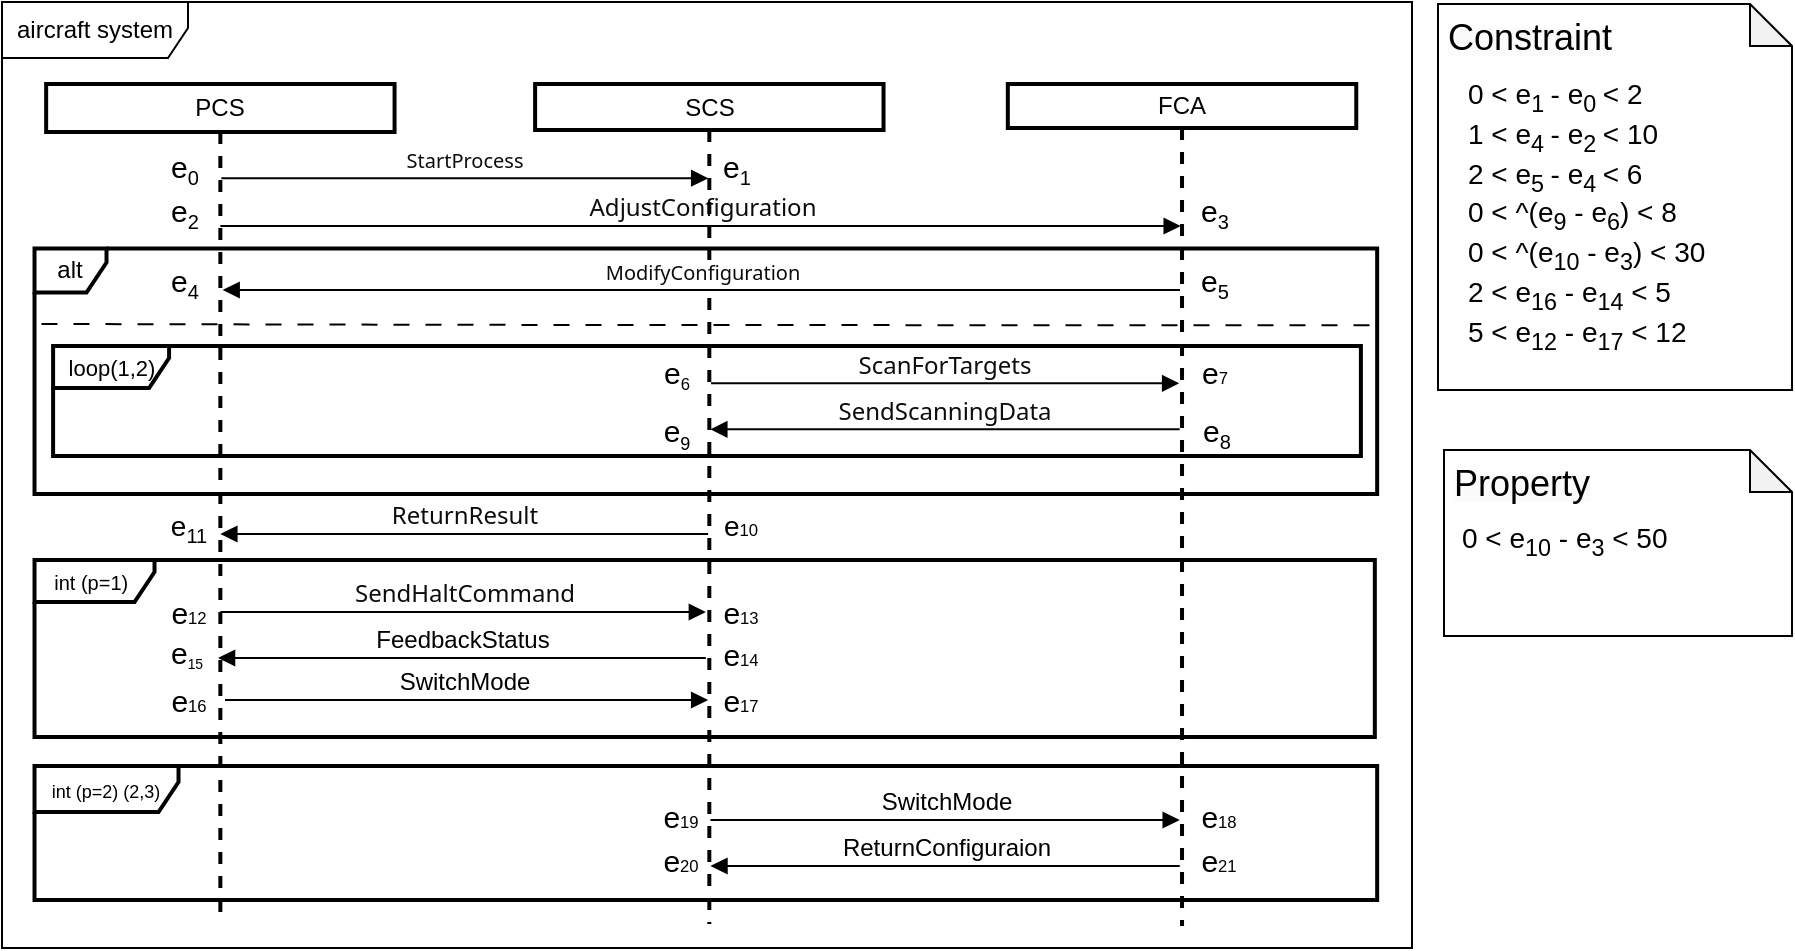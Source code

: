 <mxfile version="24.2.2" type="github">
  <diagram name="第 1 页" id="c80qtbVcW2XtqcBtCqUT">
    <mxGraphModel dx="1048" dy="709" grid="0" gridSize="10" guides="1" tooltips="1" connect="1" arrows="1" fold="1" page="1" pageScale="1" pageWidth="1169" pageHeight="1654" background="none" math="0" shadow="0">
      <root>
        <mxCell id="0" />
        <mxCell id="1" parent="0" />
        <mxCell id="szJbZIXFLGDCfIFP24Zg-366" value="" style="group" vertex="1" connectable="0" parent="1">
          <mxGeometry x="743" y="78" width="177" height="193" as="geometry" />
        </mxCell>
        <mxCell id="szJbZIXFLGDCfIFP24Zg-367" value="" style="shape=note;whiteSpace=wrap;html=1;backgroundOutline=1;darkOpacity=0.05;size=21;" vertex="1" parent="szJbZIXFLGDCfIFP24Zg-366">
          <mxGeometry width="177" height="193" as="geometry" />
        </mxCell>
        <mxCell id="szJbZIXFLGDCfIFP24Zg-368" value="&lt;span style=&quot;color: rgb(0, 0, 0); font-family: Helvetica; font-style: normal; font-variant-ligatures: normal; font-variant-caps: normal; font-weight: 400; letter-spacing: normal; orphans: 2; text-align: left; text-indent: 0px; text-transform: none; widows: 2; word-spacing: 0px; -webkit-text-stroke-width: 0px; white-space: nowrap; background-color: rgb(251, 251, 251); text-decoration-thickness: initial; text-decoration-style: initial; text-decoration-color: initial; float: none; display: inline !important;&quot;&gt;&lt;font style=&quot;font-size: 18px;&quot;&gt;Constraint&lt;/font&gt;&lt;/span&gt;" style="text;whiteSpace=wrap;html=1;" vertex="1" parent="szJbZIXFLGDCfIFP24Zg-366">
          <mxGeometry x="3.001" y="0.003" width="78" height="46.47" as="geometry" />
        </mxCell>
        <mxCell id="szJbZIXFLGDCfIFP24Zg-369" value="&lt;font style=&quot;font-size: 14px;&quot;&gt;&lt;font style=&quot;font-size: 14px;&quot;&gt;0&lt;/font&gt;&lt;font style=&quot;font-size: 14px;&quot;&gt; &amp;lt; &lt;/font&gt;&lt;font style=&quot;font-size: 14px;&quot;&gt;e&lt;/font&gt;&lt;sub style=&quot;&quot;&gt;1&amp;nbsp;&lt;/sub&gt;&lt;font style=&quot;font-size: 14px;&quot;&gt;-&lt;/font&gt; &lt;font style=&quot;font-size: 14px;&quot;&gt;e&lt;/font&gt;&lt;sub style=&quot;&quot;&gt;0&amp;nbsp;&lt;/sub&gt;&amp;lt; &lt;font style=&quot;font-size: 14px;&quot;&gt;2&lt;br&gt;&lt;/font&gt;1 &amp;lt; &lt;font style=&quot;font-size: 14px;&quot;&gt;e&lt;/font&gt;&lt;sub style=&quot;&quot;&gt;4&amp;nbsp;&lt;/sub&gt;- &lt;font style=&quot;font-size: 14px;&quot;&gt;e&lt;/font&gt;&lt;sub style=&quot;&quot;&gt;2&amp;nbsp;&lt;/sub&gt;&amp;lt; &lt;font style=&quot;font-size: 14px;&quot;&gt;10&lt;/font&gt;&lt;br&gt;2 &amp;lt; e&lt;sub style=&quot;&quot;&gt;5&amp;nbsp;&lt;/sub&gt;- e&lt;sub style=&quot;&quot;&gt;4&amp;nbsp;&lt;/sub&gt;&amp;lt; 6&lt;br&gt;0 &amp;lt; ^(e&lt;sub style=&quot;&quot;&gt;9&lt;/sub&gt;&amp;nbsp;- e&lt;sub style=&quot;&quot;&gt;6&lt;/sub&gt;) &amp;lt; 8&lt;/font&gt;&lt;div style=&quot;font-size: 14px;&quot;&gt;&lt;font style=&quot;font-size: 14px;&quot;&gt;0 &amp;lt; ^(e&lt;sub&gt;10&lt;/sub&gt;&amp;nbsp;- e&lt;sub style=&quot;&quot;&gt;3&lt;/sub&gt;) &amp;lt; 30&lt;/font&gt;&lt;div style=&quot;&quot;&gt;&lt;font style=&quot;font-size: 14px;&quot;&gt;2 &amp;lt; e&lt;sub&gt;16&lt;/sub&gt;&amp;nbsp;- e&lt;sub style=&quot;&quot;&gt;14&lt;/sub&gt;&amp;nbsp;&amp;lt; 5&lt;/font&gt;&lt;div style=&quot;&quot;&gt;&lt;font style=&quot;font-size: 14px;&quot;&gt;5 &amp;lt; e&lt;sub style=&quot;&quot;&gt;12&lt;/sub&gt;&amp;nbsp;- e&lt;sub style=&quot;&quot;&gt;17&lt;/sub&gt;&amp;nbsp;&amp;lt; 12&lt;/font&gt;&lt;br&gt;&lt;/div&gt;&lt;/div&gt;&lt;/div&gt;" style="text;align=left;verticalAlign=top;rounded=0;horizontal=1;fontSize=10;html=1;" vertex="1" parent="szJbZIXFLGDCfIFP24Zg-366">
          <mxGeometry x="13" y="29.998" width="116" height="140.701" as="geometry" />
        </mxCell>
        <mxCell id="szJbZIXFLGDCfIFP24Zg-363" value="" style="shape=note;whiteSpace=wrap;html=1;backgroundOutline=1;darkOpacity=0.05;size=21;" vertex="1" parent="1">
          <mxGeometry x="746" y="301" width="174" height="93" as="geometry" />
        </mxCell>
        <mxCell id="szJbZIXFLGDCfIFP24Zg-364" value="&lt;span style=&quot;color: rgb(0, 0, 0); font-family: Helvetica; font-style: normal; font-variant-ligatures: normal; font-variant-caps: normal; font-weight: 400; letter-spacing: normal; orphans: 2; text-align: left; text-indent: 0px; text-transform: none; widows: 2; word-spacing: 0px; -webkit-text-stroke-width: 0px; white-space: nowrap; background-color: rgb(251, 251, 251); text-decoration-thickness: initial; text-decoration-style: initial; text-decoration-color: initial; float: none; display: inline !important;&quot;&gt;&lt;font style=&quot;font-size: 18px;&quot;&gt;Property&lt;/font&gt;&lt;/span&gt;" style="text;whiteSpace=wrap;html=1;" vertex="1" parent="1">
          <mxGeometry x="749" y="301" width="78" height="29" as="geometry" />
        </mxCell>
        <mxCell id="szJbZIXFLGDCfIFP24Zg-365" value="&lt;div style=&quot;font-size: 14px;&quot;&gt;&lt;div&gt;0 &amp;lt; e&lt;sub&gt;10&lt;/sub&gt;&lt;span style=&quot;&quot;&gt;&amp;nbsp;&lt;/span&gt;- e&lt;span style=&quot;&quot;&gt;&lt;sub style=&quot;&quot;&gt;3&lt;/sub&gt;&lt;/span&gt;&amp;nbsp;&amp;lt; 50&lt;div&gt;&lt;br&gt;&lt;/div&gt;&lt;/div&gt;&lt;/div&gt;" style="text;align=left;verticalAlign=top;rounded=0;horizontal=1;fontSize=10;html=1;" vertex="1" parent="1">
          <mxGeometry x="753" y="330.25" width="116" height="34.5" as="geometry" />
        </mxCell>
        <mxCell id="szJbZIXFLGDCfIFP24Zg-388" value="" style="group;strokeWidth=3;perimeterSpacing=1;" vertex="1" connectable="0" parent="1">
          <mxGeometry x="25" y="77" width="705" height="473" as="geometry" />
        </mxCell>
        <mxCell id="szJbZIXFLGDCfIFP24Zg-320" value="aircraft system" style="shape=umlFrame;whiteSpace=wrap;html=1;pointerEvents=0;width=93;height=28;" vertex="1" parent="szJbZIXFLGDCfIFP24Zg-388">
          <mxGeometry width="705" height="473" as="geometry" />
        </mxCell>
        <mxCell id="szJbZIXFLGDCfIFP24Zg-321" value="PCS" style="shape=umlLifeline;perimeter=lifelinePerimeter;whiteSpace=wrap;html=1;container=1;dropTarget=0;collapsible=0;recursiveResize=0;outlineConnect=0;portConstraint=eastwest;newEdgeStyle={&quot;curved&quot;:0,&quot;rounded&quot;:0};size=24;strokeWidth=2;" vertex="1" parent="szJbZIXFLGDCfIFP24Zg-388">
          <mxGeometry x="22.068" y="41" width="174.217" height="420" as="geometry" />
        </mxCell>
        <mxCell id="szJbZIXFLGDCfIFP24Zg-322" value="FCA" style="shape=umlLifeline;perimeter=lifelinePerimeter;whiteSpace=wrap;html=1;container=1;dropTarget=0;collapsible=0;recursiveResize=0;outlineConnect=0;portConstraint=eastwest;newEdgeStyle={&quot;curved&quot;:0,&quot;rounded&quot;:0};size=22;strokeWidth=2;" vertex="1" parent="szJbZIXFLGDCfIFP24Zg-388">
          <mxGeometry x="502.908" y="41" width="174.217" height="421" as="geometry" />
        </mxCell>
        <mxCell id="szJbZIXFLGDCfIFP24Zg-323" value="&lt;span style=&quot;color: rgb(13, 13, 13); font-family: Söhne, ui-sans-serif, system-ui, -apple-system, &amp;quot;Segoe UI&amp;quot;, Roboto, Ubuntu, Cantarell, &amp;quot;Noto Sans&amp;quot;, sans-serif, &amp;quot;Helvetica Neue&amp;quot;, Arial, &amp;quot;Apple Color Emoji&amp;quot;, &amp;quot;Segoe UI Emoji&amp;quot;, &amp;quot;Segoe UI Symbol&amp;quot;, &amp;quot;Noto Color Emoji&amp;quot;; text-align: left; white-space: pre-wrap;&quot;&gt;&lt;font style=&quot;font-size: 12px;&quot;&gt;AdjustConfiguration&lt;/font&gt;&lt;/span&gt;" style="html=1;verticalAlign=bottom;endArrow=block;curved=0;rounded=0;" edge="1" parent="szJbZIXFLGDCfIFP24Zg-388">
          <mxGeometry x="0.001" width="80" relative="1" as="geometry">
            <mxPoint x="109.181" y="112" as="sourcePoint" />
            <mxPoint x="589.354" y="112" as="targetPoint" />
            <mxPoint as="offset" />
          </mxGeometry>
        </mxCell>
        <mxCell id="szJbZIXFLGDCfIFP24Zg-324" value="&lt;div style=&quot;text-align: left;&quot;&gt;&lt;font size=&quot;1&quot; face=&quot;Söhne, ui-sans-serif, system-ui, -apple-system, Segoe UI, Roboto, Ubuntu, Cantarell, Noto Sans, sans-serif, Helvetica Neue, Arial, Apple Color Emoji, Segoe UI Emoji, Segoe UI Symbol, Noto Color Emoji&quot; color=&quot;#0d0d0d&quot;&gt;&lt;span style=&quot;white-space: pre-wrap;&quot;&gt;StartProcess&lt;/span&gt;&lt;/font&gt;&lt;br&gt;&lt;/div&gt;" style="html=1;verticalAlign=bottom;endArrow=block;curved=0;rounded=0;" edge="1" parent="szJbZIXFLGDCfIFP24Zg-388" source="szJbZIXFLGDCfIFP24Zg-321">
          <mxGeometry width="80" relative="1" as="geometry">
            <mxPoint x="105.379" y="88.12" as="sourcePoint" />
            <mxPoint x="353.081" y="88.12" as="targetPoint" />
          </mxGeometry>
        </mxCell>
        <mxCell id="szJbZIXFLGDCfIFP24Zg-325" value="&lt;span style=&quot;color: rgb(13, 13, 13); font-family: Söhne, ui-sans-serif, system-ui, -apple-system, &amp;quot;Segoe UI&amp;quot;, Roboto, Ubuntu, Cantarell, &amp;quot;Noto Sans&amp;quot;, sans-serif, &amp;quot;Helvetica Neue&amp;quot;, Arial, &amp;quot;Apple Color Emoji&amp;quot;, &amp;quot;Segoe UI Emoji&amp;quot;, &amp;quot;Segoe UI Symbol&amp;quot;, &amp;quot;Noto Color Emoji&amp;quot;; text-align: left; white-space: pre-wrap;&quot;&gt;&lt;font style=&quot;font-size: 12px;&quot;&gt;ScanForTargets&lt;/font&gt;&lt;/span&gt;" style="html=1;verticalAlign=bottom;endArrow=block;curved=0;rounded=0;" edge="1" parent="szJbZIXFLGDCfIFP24Zg-388">
          <mxGeometry x="-0.004" width="80" relative="1" as="geometry">
            <mxPoint x="354.533" y="190.67" as="sourcePoint" />
            <mxPoint x="588.565" y="190.67" as="targetPoint" />
            <mxPoint as="offset" />
          </mxGeometry>
        </mxCell>
        <mxCell id="szJbZIXFLGDCfIFP24Zg-326" value="&lt;span style=&quot;color: rgb(13, 13, 13); font-family: Söhne, ui-sans-serif, system-ui, -apple-system, &amp;quot;Segoe UI&amp;quot;, Roboto, Ubuntu, Cantarell, &amp;quot;Noto Sans&amp;quot;, sans-serif, &amp;quot;Helvetica Neue&amp;quot;, Arial, &amp;quot;Apple Color Emoji&amp;quot;, &amp;quot;Segoe UI Emoji&amp;quot;, &amp;quot;Segoe UI Symbol&amp;quot;, &amp;quot;Noto Color Emoji&amp;quot;; text-align: left; white-space: pre-wrap;&quot;&gt;&lt;font style=&quot;font-size: 12px;&quot;&gt;ReturnResult&lt;/font&gt;&lt;/span&gt;" style="html=1;verticalAlign=bottom;endArrow=block;curved=0;rounded=0;" edge="1" parent="szJbZIXFLGDCfIFP24Zg-388">
          <mxGeometry x="0.004" width="80" relative="1" as="geometry">
            <mxPoint x="353.081" y="266" as="sourcePoint" />
            <mxPoint x="109.176" y="266" as="targetPoint" />
            <mxPoint as="offset" />
          </mxGeometry>
        </mxCell>
        <mxCell id="szJbZIXFLGDCfIFP24Zg-327" value="&lt;font style=&quot;font-size: 10px;&quot;&gt;int (p=1)&amp;nbsp;&lt;/font&gt;" style="shape=umlFrame;whiteSpace=wrap;html=1;pointerEvents=0;width=60;height=21;strokeWidth=2;" vertex="1" parent="szJbZIXFLGDCfIFP24Zg-388">
          <mxGeometry x="16.26" y="279" width="670.157" height="88.5" as="geometry" />
        </mxCell>
        <mxCell id="szJbZIXFLGDCfIFP24Zg-328" value="&lt;font style=&quot;font-size: 12px;&quot;&gt;FeedbackStatus&lt;/font&gt;" style="html=1;verticalAlign=bottom;endArrow=block;curved=0;rounded=0;exitX=0.059;exitY=0.567;exitDx=0;exitDy=0;exitPerimeter=0;" edge="1" parent="szJbZIXFLGDCfIFP24Zg-388">
          <mxGeometry x="0.0" width="80" relative="1" as="geometry">
            <mxPoint x="351.926" y="327.992" as="sourcePoint" />
            <mxPoint x="108.015" y="328" as="targetPoint" />
            <mxPoint as="offset" />
          </mxGeometry>
        </mxCell>
        <mxCell id="szJbZIXFLGDCfIFP24Zg-329" value="&lt;font style=&quot;font-size: 12px;&quot;&gt;SwitchMode&lt;/font&gt;" style="html=1;verticalAlign=bottom;endArrow=block;curved=0;rounded=0;" edge="1" parent="szJbZIXFLGDCfIFP24Zg-388">
          <mxGeometry x="-0.006" width="80" relative="1" as="geometry">
            <mxPoint x="111.499" y="349" as="sourcePoint" />
            <mxPoint x="353.081" y="349" as="targetPoint" />
            <mxPoint as="offset" />
          </mxGeometry>
        </mxCell>
        <mxCell id="szJbZIXFLGDCfIFP24Zg-330" value="SCS" style="shape=umlLifeline;perimeter=lifelinePerimeter;whiteSpace=wrap;html=1;container=1;dropTarget=0;collapsible=0;recursiveResize=0;outlineConnect=0;portConstraint=eastwest;newEdgeStyle={&quot;curved&quot;:0,&quot;rounded&quot;:0};size=23;strokeWidth=2;" vertex="1" parent="szJbZIXFLGDCfIFP24Zg-388">
          <mxGeometry x="266.553" y="41" width="174.217" height="420" as="geometry" />
        </mxCell>
        <mxCell id="szJbZIXFLGDCfIFP24Zg-331" value="&lt;span style=&quot;text-align: left;&quot;&gt;&lt;font style=&quot;&quot;&gt;&lt;font size=&quot;1&quot; face=&quot;Söhne, ui-sans-serif, system-ui, -apple-system, Segoe UI, Roboto, Ubuntu, Cantarell, Noto Sans, sans-serif, Helvetica Neue, Arial, Apple Color Emoji, Segoe UI Emoji, Segoe UI Symbol, Noto Color Emoji&quot; color=&quot;#0d0d0d&quot;&gt;&lt;span style=&quot;white-space: pre-wrap;&quot;&gt;ModifyConfiguration&lt;/span&gt;&lt;/font&gt;&lt;/font&gt;&lt;/span&gt;" style="html=1;verticalAlign=bottom;endArrow=none;curved=0;rounded=0;startArrow=block;startFill=1;endFill=0;" edge="1" parent="szJbZIXFLGDCfIFP24Zg-388" target="szJbZIXFLGDCfIFP24Zg-322">
          <mxGeometry width="80" relative="1" as="geometry">
            <mxPoint x="110.338" y="144" as="sourcePoint" />
            <mxPoint x="450.643" y="144" as="targetPoint" />
          </mxGeometry>
        </mxCell>
        <mxCell id="szJbZIXFLGDCfIFP24Zg-332" value="alt" style="shape=umlFrame;whiteSpace=wrap;html=1;pointerEvents=0;width=36;height=22;strokeWidth=2;" vertex="1" parent="szJbZIXFLGDCfIFP24Zg-388">
          <mxGeometry x="16.26" y="123.25" width="671.318" height="122.75" as="geometry" />
        </mxCell>
        <mxCell id="szJbZIXFLGDCfIFP24Zg-333" value="&lt;span style=&quot;color: rgb(13, 13, 13); font-family: Söhne, ui-sans-serif, system-ui, -apple-system, &amp;quot;Segoe UI&amp;quot;, Roboto, Ubuntu, Cantarell, &amp;quot;Noto Sans&amp;quot;, sans-serif, &amp;quot;Helvetica Neue&amp;quot;, Arial, &amp;quot;Apple Color Emoji&amp;quot;, &amp;quot;Segoe UI Emoji&amp;quot;, &amp;quot;Segoe UI Symbol&amp;quot;, &amp;quot;Noto Color Emoji&amp;quot;; text-align: left; white-space: pre-wrap;&quot;&gt;&lt;font style=&quot;font-size: 12px;&quot;&gt;SendScanningData&lt;/font&gt;&lt;/span&gt;" style="html=1;verticalAlign=bottom;endArrow=block;curved=0;rounded=0;" edge="1" parent="szJbZIXFLGDCfIFP24Zg-388" target="szJbZIXFLGDCfIFP24Zg-330">
          <mxGeometry width="80" relative="1" as="geometry">
            <mxPoint x="588.855" y="213.67" as="sourcePoint" />
            <mxPoint x="417.228" y="213.67" as="targetPoint" />
          </mxGeometry>
        </mxCell>
        <mxCell id="szJbZIXFLGDCfIFP24Zg-334" value="" style="endArrow=none;dashed=1;html=1;rounded=0;exitX=-0.003;exitY=0.275;exitDx=0;exitDy=0;exitPerimeter=0;entryX=1.001;entryY=0.313;entryDx=0;entryDy=0;entryPerimeter=0;dashPattern=8 8;strokeWidth=1;" edge="1" parent="szJbZIXFLGDCfIFP24Zg-388" target="szJbZIXFLGDCfIFP24Zg-332">
          <mxGeometry width="50" height="50" relative="1" as="geometry">
            <mxPoint x="19.745" y="160.995" as="sourcePoint" />
            <mxPoint x="511.038" y="161" as="targetPoint" />
            <Array as="points">
              <mxPoint x="279.909" y="161.49" />
            </Array>
          </mxGeometry>
        </mxCell>
        <mxCell id="szJbZIXFLGDCfIFP24Zg-335" value="&lt;font style=&quot;font-size: 11px;&quot;&gt;loop(1,2)&lt;/font&gt;" style="shape=umlFrame;whiteSpace=wrap;html=1;pointerEvents=0;width=58;height=21;strokeWidth=2;" vertex="1" parent="szJbZIXFLGDCfIFP24Zg-388">
          <mxGeometry x="25.552" y="172" width="653.896" height="55" as="geometry" />
        </mxCell>
        <mxCell id="szJbZIXFLGDCfIFP24Zg-336" value="&lt;font style=&quot;font-size: 9px;&quot;&gt;int (p=2)&amp;nbsp;(2,3)&lt;/font&gt;" style="shape=umlFrame;whiteSpace=wrap;html=1;pointerEvents=0;width=72;height=23;strokeWidth=2;" vertex="1" parent="szJbZIXFLGDCfIFP24Zg-388">
          <mxGeometry x="16.26" y="382" width="671.318" height="67" as="geometry" />
        </mxCell>
        <mxCell id="szJbZIXFLGDCfIFP24Zg-337" value="&lt;font style=&quot;font-size: 12px;&quot;&gt;SwitchMode&lt;/font&gt;" style="html=1;verticalAlign=bottom;endArrow=block;curved=0;rounded=0;" edge="1" parent="szJbZIXFLGDCfIFP24Zg-388">
          <mxGeometry x="0.003" width="80" relative="1" as="geometry">
            <mxPoint x="354.242" y="409" as="sourcePoint" />
            <mxPoint x="588.855" y="409" as="targetPoint" />
            <mxPoint as="offset" />
          </mxGeometry>
        </mxCell>
        <mxCell id="szJbZIXFLGDCfIFP24Zg-338" value="&lt;font style=&quot;font-size: 12px;&quot;&gt;ReturnConfiguraion&lt;/font&gt;" style="html=1;verticalAlign=bottom;endArrow=block;curved=0;rounded=0;" edge="1" parent="szJbZIXFLGDCfIFP24Zg-388">
          <mxGeometry x="-0.004" width="80" relative="1" as="geometry">
            <mxPoint x="588.855" y="432" as="sourcePoint" />
            <mxPoint x="354.242" y="432" as="targetPoint" />
            <mxPoint as="offset" />
          </mxGeometry>
        </mxCell>
        <mxCell id="szJbZIXFLGDCfIFP24Zg-339" value="&lt;font style=&quot;font-size: 15px;&quot;&gt;e&lt;/font&gt;&lt;sub&gt;0&lt;/sub&gt;" style="text;html=1;align=center;verticalAlign=middle;resizable=0;points=[];autosize=1;strokeColor=none;fillColor=none;" vertex="1" parent="szJbZIXFLGDCfIFP24Zg-388">
          <mxGeometry x="75" y="68" width="32" height="32" as="geometry" />
        </mxCell>
        <mxCell id="szJbZIXFLGDCfIFP24Zg-340" value="&lt;font style=&quot;font-size: 15px;&quot;&gt;e&lt;/font&gt;&lt;sub&gt;1&lt;/sub&gt;" style="text;html=1;align=center;verticalAlign=middle;resizable=0;points=[];autosize=1;strokeColor=none;fillColor=none;" vertex="1" parent="szJbZIXFLGDCfIFP24Zg-388">
          <mxGeometry x="351" y="68" width="32" height="32" as="geometry" />
        </mxCell>
        <mxCell id="szJbZIXFLGDCfIFP24Zg-341" value="&lt;font style=&quot;font-size: 15px;&quot;&gt;e&lt;/font&gt;&lt;sub&gt;2&lt;/sub&gt;" style="text;html=1;align=center;verticalAlign=middle;resizable=0;points=[];autosize=1;strokeColor=none;fillColor=none;" vertex="1" parent="szJbZIXFLGDCfIFP24Zg-388">
          <mxGeometry x="75" y="90" width="32" height="32" as="geometry" />
        </mxCell>
        <mxCell id="szJbZIXFLGDCfIFP24Zg-342" value="&lt;font style=&quot;font-size: 15px;&quot;&gt;e&lt;/font&gt;&lt;sub&gt;3&lt;/sub&gt;" style="text;html=1;align=center;verticalAlign=middle;resizable=0;points=[];autosize=1;strokeColor=none;fillColor=none;" vertex="1" parent="szJbZIXFLGDCfIFP24Zg-388">
          <mxGeometry x="590" y="90" width="32" height="32" as="geometry" />
        </mxCell>
        <mxCell id="szJbZIXFLGDCfIFP24Zg-343" value="&lt;font style=&quot;font-size: 15px;&quot;&gt;e&lt;/font&gt;&lt;sub&gt;4&lt;/sub&gt;" style="text;html=1;align=center;verticalAlign=middle;resizable=0;points=[];autosize=1;strokeColor=none;fillColor=none;" vertex="1" parent="szJbZIXFLGDCfIFP24Zg-388">
          <mxGeometry x="75" y="125" width="32" height="32" as="geometry" />
        </mxCell>
        <mxCell id="szJbZIXFLGDCfIFP24Zg-344" value="&lt;font style=&quot;font-size: 15px;&quot;&gt;e&lt;/font&gt;&lt;sub&gt;5&lt;/sub&gt;" style="text;html=1;align=center;verticalAlign=middle;resizable=0;points=[];autosize=1;strokeColor=none;fillColor=none;" vertex="1" parent="szJbZIXFLGDCfIFP24Zg-388">
          <mxGeometry x="590.016" y="125" width="32" height="32" as="geometry" />
        </mxCell>
        <mxCell id="szJbZIXFLGDCfIFP24Zg-345" value="&lt;font style=&quot;font-size: 15px;&quot;&gt;e&lt;/font&gt;&lt;span style=&quot;font-size: 10px;&quot;&gt;&lt;sub&gt;6&lt;/sub&gt;&lt;/span&gt;" style="text;html=1;align=center;verticalAlign=middle;resizable=0;points=[];autosize=1;strokeColor=none;fillColor=none;" vertex="1" parent="szJbZIXFLGDCfIFP24Zg-388">
          <mxGeometry x="321" y="170" width="31" height="31" as="geometry" />
        </mxCell>
        <mxCell id="szJbZIXFLGDCfIFP24Zg-346" value="&lt;font style=&quot;font-size: 15px;&quot;&gt;e&lt;/font&gt;&lt;span style=&quot;font-size: 8.333px;&quot;&gt;7&lt;/span&gt;" style="text;html=1;align=center;verticalAlign=middle;resizable=0;points=[];autosize=1;strokeColor=none;fillColor=none;" vertex="1" parent="szJbZIXFLGDCfIFP24Zg-388">
          <mxGeometry x="590.597" y="170" width="31" height="30" as="geometry" />
        </mxCell>
        <mxCell id="szJbZIXFLGDCfIFP24Zg-347" value="&lt;font style=&quot;&quot;&gt;&lt;span style=&quot;font-size: 15px;&quot;&gt;e&lt;/span&gt;&lt;sub style=&quot;&quot;&gt;&lt;font style=&quot;font-size: 10px;&quot;&gt;8&lt;/font&gt;&lt;/sub&gt;&lt;/font&gt;" style="text;html=1;align=center;verticalAlign=middle;resizable=0;points=[];autosize=1;strokeColor=none;fillColor=none;" vertex="1" parent="szJbZIXFLGDCfIFP24Zg-388">
          <mxGeometry x="590.597" y="200" width="32" height="32" as="geometry" />
        </mxCell>
        <mxCell id="szJbZIXFLGDCfIFP24Zg-348" value="&lt;font style=&quot;font-size: 15px;&quot;&gt;e&lt;/font&gt;&lt;sub style=&quot;&quot;&gt;&lt;font style=&quot;font-size: 9px;&quot;&gt;9&lt;/font&gt;&lt;/sub&gt;" style="text;html=1;align=center;verticalAlign=middle;resizable=0;points=[];autosize=1;strokeColor=none;fillColor=none;" vertex="1" parent="szJbZIXFLGDCfIFP24Zg-388">
          <mxGeometry x="321" y="200" width="31" height="32" as="geometry" />
        </mxCell>
        <mxCell id="szJbZIXFLGDCfIFP24Zg-349" value="&lt;font style=&quot;font-size: 14px;&quot;&gt;e&lt;/font&gt;&lt;span style=&quot;font-size: 8.333px;&quot;&gt;10&lt;/span&gt;" style="text;html=1;align=center;verticalAlign=middle;resizable=0;points=[];autosize=1;strokeColor=none;fillColor=none;" vertex="1" parent="szJbZIXFLGDCfIFP24Zg-388">
          <mxGeometry x="351.919" y="247" width="35" height="29" as="geometry" />
        </mxCell>
        <mxCell id="szJbZIXFLGDCfIFP24Zg-350" value="&lt;font style=&quot;&quot;&gt;&lt;span style=&quot;font-size: 14px;&quot;&gt;e&lt;/span&gt;&lt;sub style=&quot;&quot;&gt;&lt;font style=&quot;font-size: 10px;&quot;&gt;11&lt;/font&gt;&lt;/sub&gt;&lt;/font&gt;" style="text;html=1;align=center;verticalAlign=middle;resizable=0;points=[];autosize=1;strokeColor=none;fillColor=none;" vertex="1" parent="szJbZIXFLGDCfIFP24Zg-388">
          <mxGeometry x="75" y="247" width="36" height="31" as="geometry" />
        </mxCell>
        <mxCell id="szJbZIXFLGDCfIFP24Zg-351" value="&lt;font style=&quot;font-size: 15px;&quot;&gt;e&lt;/font&gt;&lt;span style=&quot;font-size: 8.333px;&quot;&gt;12&lt;/span&gt;" style="text;html=1;align=center;verticalAlign=middle;resizable=0;points=[];autosize=1;strokeColor=none;fillColor=none;" vertex="1" parent="szJbZIXFLGDCfIFP24Zg-388">
          <mxGeometry x="75" y="290" width="36" height="30" as="geometry" />
        </mxCell>
        <mxCell id="szJbZIXFLGDCfIFP24Zg-352" value="&lt;font style=&quot;font-size: 15px;&quot;&gt;e&lt;/font&gt;&lt;span style=&quot;font-size: 8.333px;&quot;&gt;13&lt;/span&gt;" style="text;html=1;align=center;verticalAlign=middle;resizable=0;points=[];autosize=1;strokeColor=none;fillColor=none;" vertex="1" parent="szJbZIXFLGDCfIFP24Zg-388">
          <mxGeometry x="351" y="290" width="36" height="30" as="geometry" />
        </mxCell>
        <mxCell id="szJbZIXFLGDCfIFP24Zg-353" value="&lt;font style=&quot;font-size: 15px;&quot;&gt;e&lt;/font&gt;&lt;span style=&quot;font-size: 8.333px;&quot;&gt;14&lt;/span&gt;" style="text;html=1;align=center;verticalAlign=middle;resizable=0;points=[];autosize=1;strokeColor=none;fillColor=none;" vertex="1" parent="szJbZIXFLGDCfIFP24Zg-388">
          <mxGeometry x="351" y="310.5" width="36" height="30" as="geometry" />
        </mxCell>
        <mxCell id="szJbZIXFLGDCfIFP24Zg-354" value="&lt;font style=&quot;font-size: 15px;&quot;&gt;e&lt;/font&gt;&lt;font style=&quot;font-size: 8.333px;&quot;&gt;&lt;sub&gt;15&lt;/sub&gt;&lt;/font&gt;" style="text;html=1;align=center;verticalAlign=middle;resizable=0;points=[];autosize=1;strokeColor=none;fillColor=none;" vertex="1" parent="szJbZIXFLGDCfIFP24Zg-388">
          <mxGeometry x="75" y="310.5" width="34" height="30" as="geometry" />
        </mxCell>
        <mxCell id="szJbZIXFLGDCfIFP24Zg-355" value="&lt;font style=&quot;font-size: 15px;&quot;&gt;e&lt;/font&gt;&lt;span style=&quot;font-size: 8.333px;&quot;&gt;16&lt;/span&gt;" style="text;html=1;align=center;verticalAlign=middle;resizable=0;points=[];autosize=1;strokeColor=none;fillColor=none;" vertex="1" parent="szJbZIXFLGDCfIFP24Zg-388">
          <mxGeometry x="75" y="334" width="36" height="30" as="geometry" />
        </mxCell>
        <mxCell id="szJbZIXFLGDCfIFP24Zg-356" value="&lt;font style=&quot;font-size: 15px;&quot;&gt;e&lt;/font&gt;&lt;span style=&quot;font-size: 8.333px;&quot;&gt;19&lt;/span&gt;" style="text;html=1;align=center;verticalAlign=middle;resizable=0;points=[];autosize=1;strokeColor=none;fillColor=none;" vertex="1" parent="szJbZIXFLGDCfIFP24Zg-388">
          <mxGeometry x="321" y="392" width="36" height="30" as="geometry" />
        </mxCell>
        <mxCell id="szJbZIXFLGDCfIFP24Zg-357" value="&lt;font style=&quot;font-size: 15px;&quot;&gt;e&lt;/font&gt;&lt;span style=&quot;font-size: 8.333px;&quot;&gt;17&lt;/span&gt;" style="text;html=1;align=center;verticalAlign=middle;resizable=0;points=[];autosize=1;strokeColor=none;fillColor=none;" vertex="1" parent="szJbZIXFLGDCfIFP24Zg-388">
          <mxGeometry x="351" y="334" width="36" height="30" as="geometry" />
        </mxCell>
        <mxCell id="szJbZIXFLGDCfIFP24Zg-358" value="&lt;font style=&quot;font-size: 15px;&quot;&gt;e&lt;/font&gt;&lt;span style=&quot;font-size: 8.333px;&quot;&gt;18&lt;/span&gt;" style="text;html=1;align=center;verticalAlign=middle;resizable=0;points=[];autosize=1;strokeColor=none;fillColor=none;" vertex="1" parent="szJbZIXFLGDCfIFP24Zg-388">
          <mxGeometry x="590" y="392" width="36" height="30" as="geometry" />
        </mxCell>
        <mxCell id="szJbZIXFLGDCfIFP24Zg-359" value="&lt;span style=&quot;color: rgb(13, 13, 13); font-family: Söhne, ui-sans-serif, system-ui, -apple-system, &amp;quot;Segoe UI&amp;quot;, Roboto, Ubuntu, Cantarell, &amp;quot;Noto Sans&amp;quot;, sans-serif, &amp;quot;Helvetica Neue&amp;quot;, Arial, &amp;quot;Apple Color Emoji&amp;quot;, &amp;quot;Segoe UI Emoji&amp;quot;, &amp;quot;Segoe UI Symbol&amp;quot;, &amp;quot;Noto Color Emoji&amp;quot;; text-align: left; white-space: pre-wrap;&quot;&gt;&lt;font style=&quot;font-size: 12px;&quot;&gt;SendHaltCommand&lt;/font&gt;&lt;/span&gt;" style="html=1;verticalAlign=bottom;endArrow=block;curved=0;rounded=0;entryX=0.059;entryY=0.577;entryDx=0;entryDy=0;entryPerimeter=0;" edge="1" parent="szJbZIXFLGDCfIFP24Zg-388">
          <mxGeometry x="-0.001" width="80" relative="1" as="geometry">
            <mxPoint x="109.176" y="305" as="sourcePoint" />
            <mxPoint x="351.926" y="305.002" as="targetPoint" />
            <mxPoint as="offset" />
          </mxGeometry>
        </mxCell>
        <mxCell id="szJbZIXFLGDCfIFP24Zg-360" value="&lt;font style=&quot;font-size: 15px;&quot;&gt;e&lt;/font&gt;&lt;span style=&quot;font-size: 8.333px;&quot;&gt;21&lt;/span&gt;" style="text;html=1;align=center;verticalAlign=middle;resizable=0;points=[];autosize=1;strokeColor=none;fillColor=none;" vertex="1" parent="szJbZIXFLGDCfIFP24Zg-388">
          <mxGeometry x="590" y="414" width="36" height="30" as="geometry" />
        </mxCell>
        <mxCell id="szJbZIXFLGDCfIFP24Zg-361" value="&lt;font style=&quot;font-size: 15px;&quot;&gt;e&lt;/font&gt;&lt;span style=&quot;font-size: 8.333px;&quot;&gt;20&lt;/span&gt;" style="text;html=1;align=center;verticalAlign=middle;resizable=0;points=[];autosize=1;strokeColor=none;fillColor=none;" vertex="1" parent="szJbZIXFLGDCfIFP24Zg-388">
          <mxGeometry x="321" y="414" width="36" height="30" as="geometry" />
        </mxCell>
      </root>
    </mxGraphModel>
  </diagram>
</mxfile>

